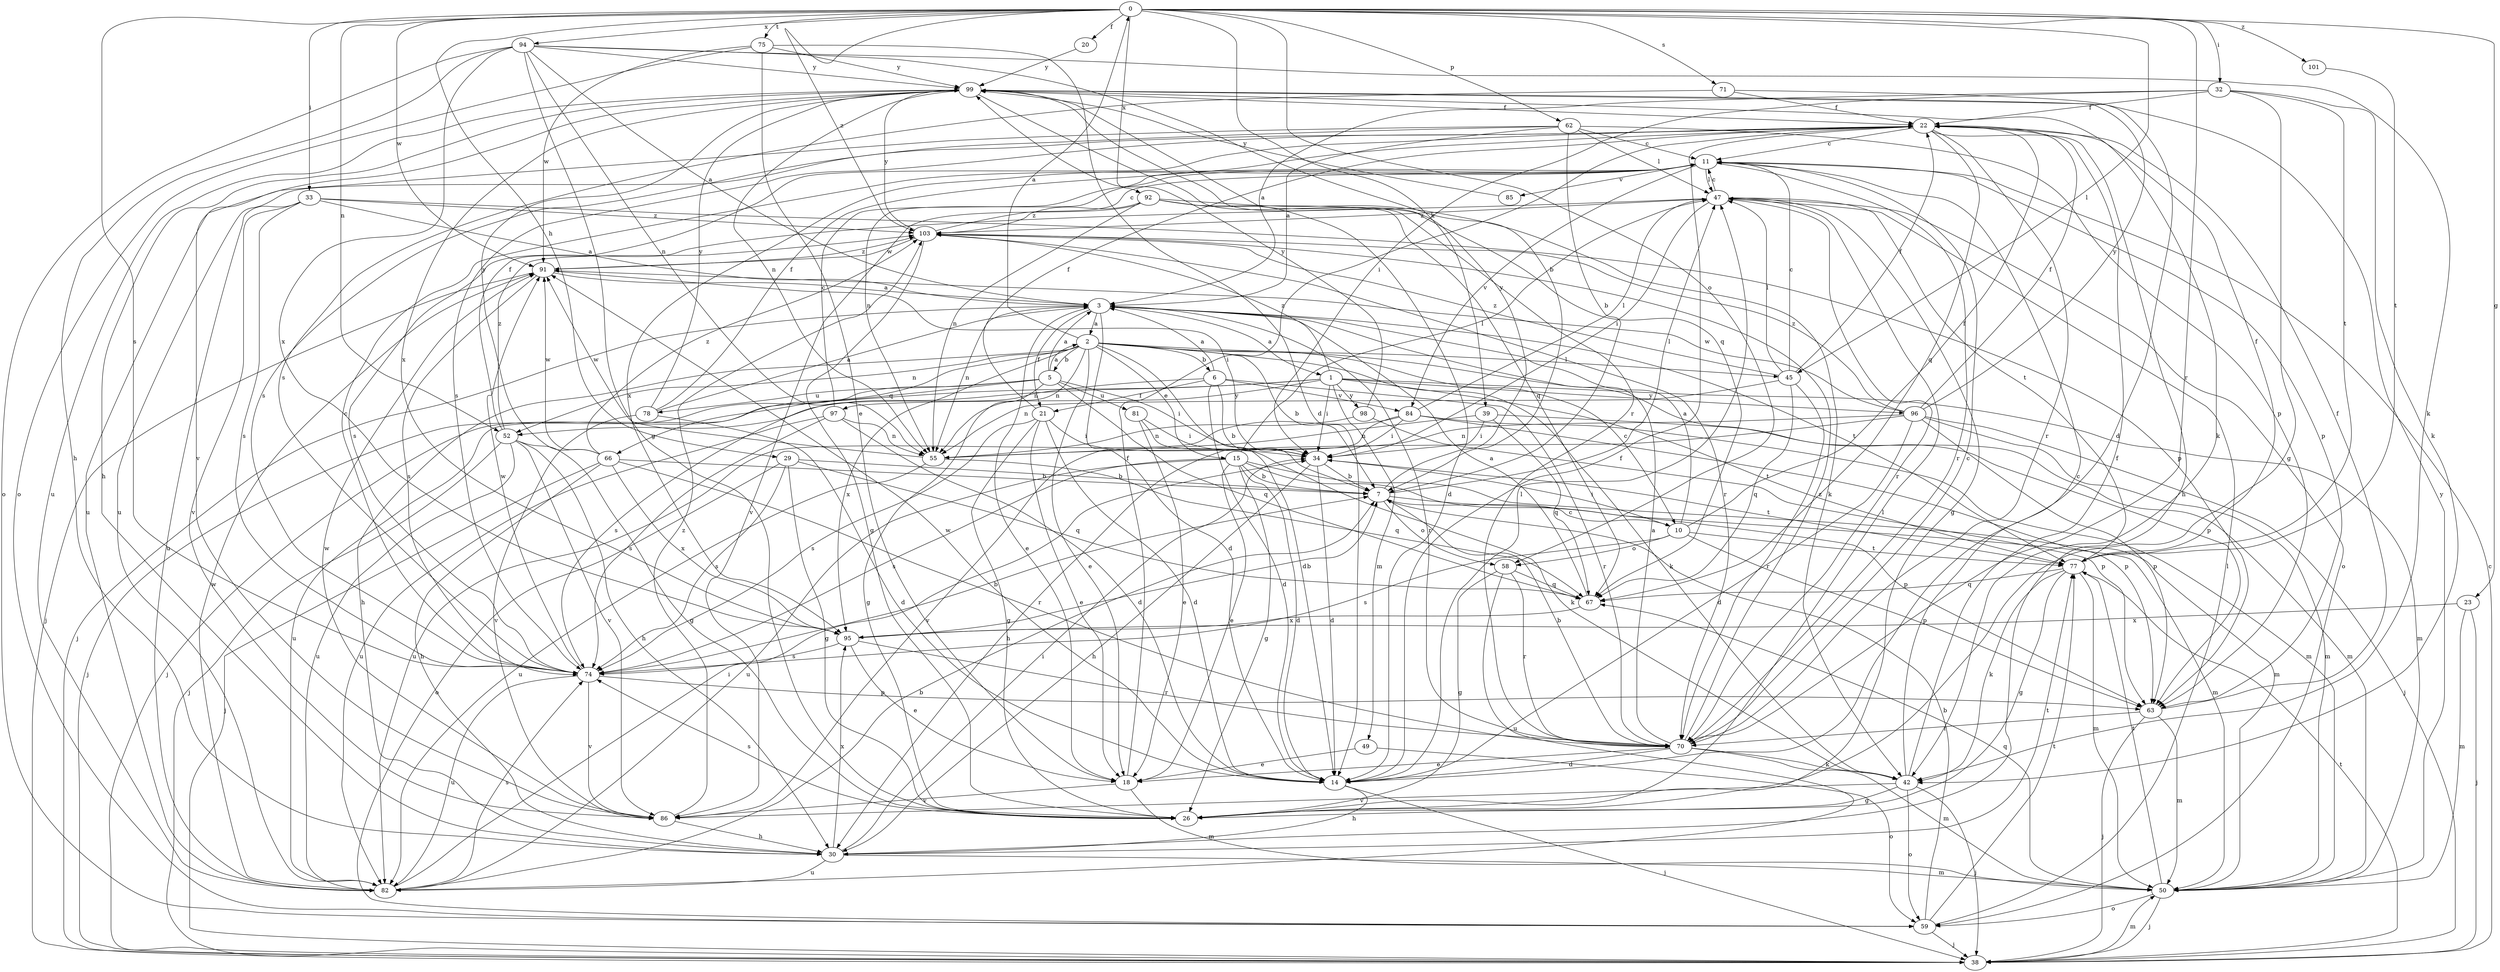 strict digraph  {
0;
1;
2;
3;
5;
6;
7;
10;
11;
14;
15;
18;
20;
21;
22;
23;
26;
29;
30;
32;
33;
34;
38;
39;
42;
45;
47;
49;
50;
52;
55;
58;
59;
62;
63;
66;
67;
70;
71;
74;
75;
77;
78;
81;
82;
84;
85;
86;
91;
92;
94;
95;
96;
97;
98;
99;
101;
103;
0 -> 20  [label=f];
0 -> 23  [label=g];
0 -> 29  [label=h];
0 -> 32  [label=i];
0 -> 33  [label=i];
0 -> 39  [label=k];
0 -> 45  [label=l];
0 -> 52  [label=n];
0 -> 58  [label=o];
0 -> 62  [label=p];
0 -> 70  [label=r];
0 -> 71  [label=s];
0 -> 74  [label=s];
0 -> 75  [label=t];
0 -> 91  [label=w];
0 -> 92  [label=x];
0 -> 94  [label=x];
0 -> 101  [label=z];
0 -> 103  [label=z];
1 -> 34  [label=i];
1 -> 38  [label=j];
1 -> 49  [label=m];
1 -> 50  [label=m];
1 -> 52  [label=n];
1 -> 77  [label=t];
1 -> 96  [label=y];
1 -> 97  [label=y];
1 -> 98  [label=y];
1 -> 103  [label=z];
2 -> 0  [label=a];
2 -> 5  [label=b];
2 -> 6  [label=b];
2 -> 7  [label=b];
2 -> 10  [label=c];
2 -> 14  [label=d];
2 -> 15  [label=e];
2 -> 18  [label=e];
2 -> 30  [label=h];
2 -> 42  [label=k];
2 -> 45  [label=l];
2 -> 52  [label=n];
2 -> 55  [label=n];
2 -> 63  [label=p];
2 -> 66  [label=q];
2 -> 95  [label=x];
3 -> 1  [label=a];
3 -> 2  [label=a];
3 -> 14  [label=d];
3 -> 18  [label=e];
3 -> 21  [label=f];
3 -> 38  [label=j];
3 -> 55  [label=n];
3 -> 70  [label=r];
3 -> 77  [label=t];
5 -> 2  [label=a];
5 -> 3  [label=a];
5 -> 26  [label=g];
5 -> 34  [label=i];
5 -> 38  [label=j];
5 -> 67  [label=q];
5 -> 78  [label=u];
5 -> 81  [label=u];
5 -> 82  [label=u];
6 -> 3  [label=a];
6 -> 7  [label=b];
6 -> 14  [label=d];
6 -> 21  [label=f];
6 -> 70  [label=r];
6 -> 74  [label=s];
6 -> 84  [label=v];
7 -> 10  [label=c];
7 -> 47  [label=l];
7 -> 50  [label=m];
7 -> 58  [label=o];
7 -> 99  [label=y];
10 -> 3  [label=a];
10 -> 22  [label=f];
10 -> 34  [label=i];
10 -> 58  [label=o];
10 -> 63  [label=p];
10 -> 74  [label=s];
10 -> 77  [label=t];
11 -> 47  [label=l];
11 -> 55  [label=n];
11 -> 63  [label=p];
11 -> 70  [label=r];
11 -> 84  [label=v];
11 -> 85  [label=v];
11 -> 95  [label=x];
14 -> 22  [label=f];
14 -> 30  [label=h];
14 -> 38  [label=j];
14 -> 47  [label=l];
14 -> 91  [label=w];
15 -> 7  [label=b];
15 -> 14  [label=d];
15 -> 18  [label=e];
15 -> 26  [label=g];
15 -> 47  [label=l];
15 -> 50  [label=m];
15 -> 63  [label=p];
15 -> 74  [label=s];
15 -> 82  [label=u];
18 -> 22  [label=f];
18 -> 50  [label=m];
18 -> 86  [label=v];
20 -> 99  [label=y];
21 -> 14  [label=d];
21 -> 18  [label=e];
21 -> 22  [label=f];
21 -> 26  [label=g];
21 -> 34  [label=i];
21 -> 74  [label=s];
22 -> 11  [label=c];
22 -> 30  [label=h];
22 -> 67  [label=q];
22 -> 70  [label=r];
22 -> 74  [label=s];
22 -> 82  [label=u];
23 -> 38  [label=j];
23 -> 50  [label=m];
23 -> 95  [label=x];
26 -> 47  [label=l];
26 -> 74  [label=s];
29 -> 7  [label=b];
29 -> 26  [label=g];
29 -> 59  [label=o];
29 -> 67  [label=q];
29 -> 74  [label=s];
30 -> 34  [label=i];
30 -> 50  [label=m];
30 -> 77  [label=t];
30 -> 82  [label=u];
30 -> 95  [label=x];
32 -> 3  [label=a];
32 -> 22  [label=f];
32 -> 26  [label=g];
32 -> 34  [label=i];
32 -> 42  [label=k];
32 -> 77  [label=t];
33 -> 3  [label=a];
33 -> 63  [label=p];
33 -> 74  [label=s];
33 -> 82  [label=u];
33 -> 86  [label=v];
33 -> 103  [label=z];
34 -> 7  [label=b];
34 -> 14  [label=d];
34 -> 30  [label=h];
34 -> 77  [label=t];
38 -> 11  [label=c];
38 -> 50  [label=m];
38 -> 77  [label=t];
39 -> 34  [label=i];
39 -> 50  [label=m];
39 -> 55  [label=n];
39 -> 67  [label=q];
42 -> 11  [label=c];
42 -> 22  [label=f];
42 -> 26  [label=g];
42 -> 38  [label=j];
42 -> 59  [label=o];
42 -> 86  [label=v];
45 -> 11  [label=c];
45 -> 22  [label=f];
45 -> 47  [label=l];
45 -> 55  [label=n];
45 -> 67  [label=q];
45 -> 70  [label=r];
45 -> 103  [label=z];
47 -> 11  [label=c];
47 -> 26  [label=g];
47 -> 34  [label=i];
47 -> 59  [label=o];
47 -> 70  [label=r];
47 -> 74  [label=s];
47 -> 77  [label=t];
47 -> 103  [label=z];
49 -> 18  [label=e];
49 -> 59  [label=o];
50 -> 38  [label=j];
50 -> 59  [label=o];
50 -> 67  [label=q];
50 -> 77  [label=t];
50 -> 99  [label=y];
52 -> 22  [label=f];
52 -> 26  [label=g];
52 -> 30  [label=h];
52 -> 38  [label=j];
52 -> 82  [label=u];
52 -> 86  [label=v];
52 -> 103  [label=z];
55 -> 67  [label=q];
55 -> 82  [label=u];
55 -> 91  [label=w];
58 -> 26  [label=g];
58 -> 67  [label=q];
58 -> 70  [label=r];
58 -> 82  [label=u];
59 -> 7  [label=b];
59 -> 38  [label=j];
59 -> 47  [label=l];
59 -> 77  [label=t];
62 -> 3  [label=a];
62 -> 7  [label=b];
62 -> 11  [label=c];
62 -> 47  [label=l];
62 -> 63  [label=p];
62 -> 74  [label=s];
62 -> 82  [label=u];
63 -> 22  [label=f];
63 -> 38  [label=j];
63 -> 50  [label=m];
63 -> 70  [label=r];
66 -> 7  [label=b];
66 -> 30  [label=h];
66 -> 38  [label=j];
66 -> 70  [label=r];
66 -> 91  [label=w];
66 -> 95  [label=x];
66 -> 99  [label=y];
66 -> 103  [label=z];
67 -> 3  [label=a];
67 -> 95  [label=x];
70 -> 3  [label=a];
70 -> 7  [label=b];
70 -> 11  [label=c];
70 -> 14  [label=d];
70 -> 18  [label=e];
70 -> 42  [label=k];
70 -> 50  [label=m];
70 -> 103  [label=z];
71 -> 14  [label=d];
71 -> 22  [label=f];
71 -> 74  [label=s];
74 -> 7  [label=b];
74 -> 11  [label=c];
74 -> 63  [label=p];
74 -> 82  [label=u];
74 -> 86  [label=v];
74 -> 91  [label=w];
75 -> 14  [label=d];
75 -> 18  [label=e];
75 -> 59  [label=o];
75 -> 91  [label=w];
75 -> 99  [label=y];
77 -> 22  [label=f];
77 -> 26  [label=g];
77 -> 42  [label=k];
77 -> 50  [label=m];
77 -> 67  [label=q];
78 -> 3  [label=a];
78 -> 14  [label=d];
78 -> 22  [label=f];
78 -> 86  [label=v];
78 -> 99  [label=y];
81 -> 18  [label=e];
81 -> 34  [label=i];
81 -> 42  [label=k];
82 -> 7  [label=b];
82 -> 34  [label=i];
82 -> 74  [label=s];
82 -> 91  [label=w];
84 -> 34  [label=i];
84 -> 47  [label=l];
84 -> 50  [label=m];
84 -> 63  [label=p];
84 -> 82  [label=u];
84 -> 86  [label=v];
85 -> 99  [label=y];
86 -> 30  [label=h];
86 -> 91  [label=w];
86 -> 103  [label=z];
91 -> 3  [label=a];
91 -> 34  [label=i];
91 -> 38  [label=j];
91 -> 74  [label=s];
91 -> 103  [label=z];
92 -> 14  [label=d];
92 -> 42  [label=k];
92 -> 55  [label=n];
92 -> 67  [label=q];
92 -> 86  [label=v];
92 -> 103  [label=z];
94 -> 3  [label=a];
94 -> 7  [label=b];
94 -> 26  [label=g];
94 -> 30  [label=h];
94 -> 42  [label=k];
94 -> 55  [label=n];
94 -> 59  [label=o];
94 -> 95  [label=x];
94 -> 99  [label=y];
95 -> 7  [label=b];
95 -> 18  [label=e];
95 -> 70  [label=r];
95 -> 74  [label=s];
96 -> 14  [label=d];
96 -> 22  [label=f];
96 -> 30  [label=h];
96 -> 38  [label=j];
96 -> 50  [label=m];
96 -> 55  [label=n];
96 -> 63  [label=p];
96 -> 91  [label=w];
96 -> 99  [label=y];
96 -> 103  [label=z];
97 -> 11  [label=c];
97 -> 14  [label=d];
97 -> 55  [label=n];
97 -> 74  [label=s];
97 -> 82  [label=u];
98 -> 55  [label=n];
98 -> 63  [label=p];
98 -> 99  [label=y];
99 -> 22  [label=f];
99 -> 30  [label=h];
99 -> 42  [label=k];
99 -> 55  [label=n];
99 -> 67  [label=q];
99 -> 70  [label=r];
99 -> 82  [label=u];
99 -> 86  [label=v];
99 -> 95  [label=x];
101 -> 77  [label=t];
103 -> 11  [label=c];
103 -> 26  [label=g];
103 -> 70  [label=r];
103 -> 91  [label=w];
103 -> 99  [label=y];
}
